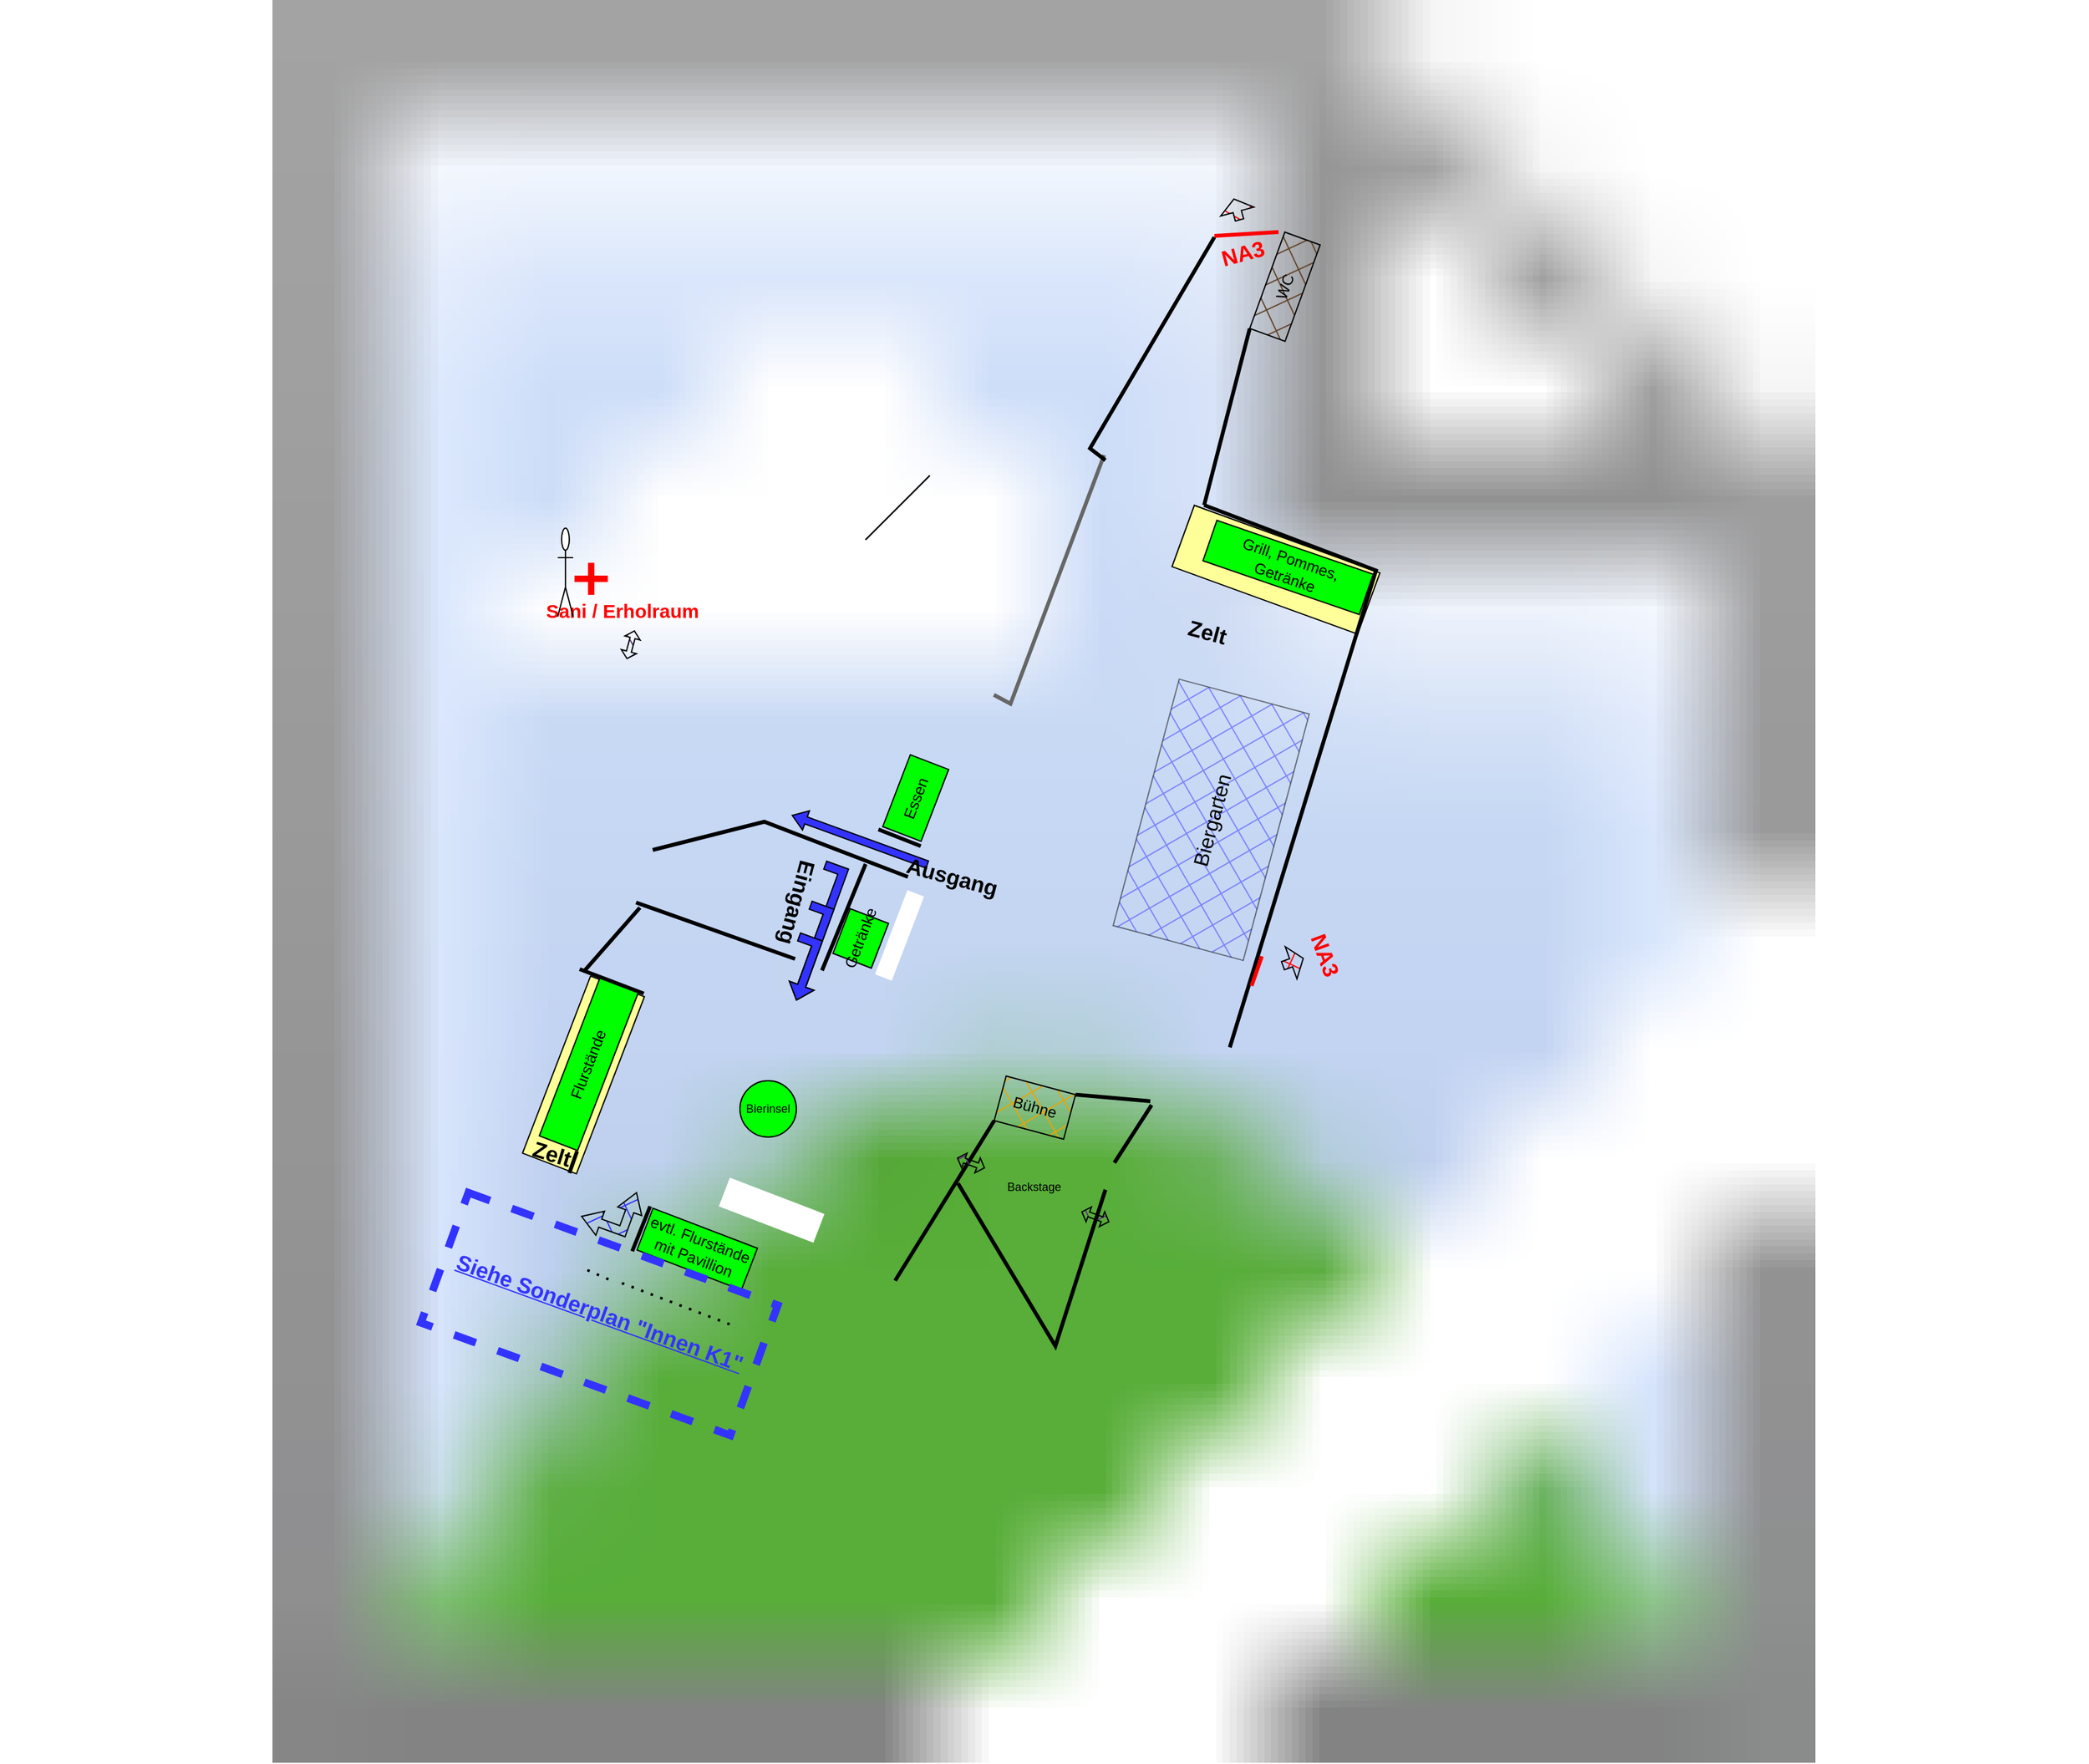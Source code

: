 <mxfile version="19.0.2" type="github">
  <diagram id="Wfs0pKFtCN_PEFJKDJEH" name="Page-1">
    <mxGraphModel dx="1382" dy="774" grid="1" gridSize="1" guides="1" tooltips="1" connect="1" arrows="1" fold="1" page="1" pageScale="1" pageWidth="1654" pageHeight="1169" backgroundImage="{&quot;src&quot;:&quot;https://home.hadiko.de/~joshua.bachmeier/uploads/Lageplan%20Heimfest.jpg&quot;,&quot;width&quot;:&quot;1628&quot;,&quot;height&quot;:&quot;1375&quot;,&quot;x&quot;:0,&quot;y&quot;:0}" math="0" shadow="0">
      <root>
        <mxCell id="0" />
        <mxCell id="1" parent="0" />
        <mxCell id="NUkmJvfwwcGjsjb0By5V-2" value="" style="rounded=0;whiteSpace=wrap;html=1;fontSize=17;rotation=291;fillColor=#FFFF99;direction=west;" parent="1" vertex="1">
          <mxGeometry x="381" y="816" width="148" height="45" as="geometry" />
        </mxCell>
        <mxCell id="NUkmJvfwwcGjsjb0By5V-1" value="" style="rounded=0;whiteSpace=wrap;html=1;fontSize=17;rotation=20;fillColor=#FFFF99;" parent="1" vertex="1">
          <mxGeometry x="918" y="419" width="154" height="50.86" as="geometry" />
        </mxCell>
        <mxCell id="w3jfegyJL3XXw5E8wWUC-4" value="" style="endArrow=none;html=1;rounded=0;strokeColor=default;strokeWidth=3;" parent="1" edge="1">
          <mxGeometry width="50" height="50" relative="1" as="geometry">
            <mxPoint x="496" y="704" as="sourcePoint" />
            <mxPoint x="620" y="748" as="targetPoint" />
          </mxGeometry>
        </mxCell>
        <mxCell id="w3jfegyJL3XXw5E8wWUC-7" value="" style="endArrow=none;html=1;rounded=0;strokeColor=default;strokeWidth=3;" parent="1" edge="1">
          <mxGeometry width="50" height="50" relative="1" as="geometry">
            <mxPoint x="509" y="663" as="sourcePoint" />
            <mxPoint x="708" y="684" as="targetPoint" />
            <Array as="points">
              <mxPoint x="596" y="641" />
            </Array>
          </mxGeometry>
        </mxCell>
        <mxCell id="w3jfegyJL3XXw5E8wWUC-8" value="" style="endArrow=none;html=1;rounded=0;strokeColor=default;strokeWidth=3;" parent="1" edge="1">
          <mxGeometry width="50" height="50" relative="1" as="geometry">
            <mxPoint x="641" y="757" as="sourcePoint" />
            <mxPoint x="675" y="674" as="targetPoint" />
          </mxGeometry>
        </mxCell>
        <mxCell id="w3jfegyJL3XXw5E8wWUC-62" value="" style="endArrow=none;html=1;rounded=0;labelBackgroundColor=none;labelBorderColor=none;fontColor=none;strokeColor=#000000;strokeWidth=3;" parent="1" edge="1">
          <mxGeometry width="50" height="50" relative="1" as="geometry">
            <mxPoint x="939" y="394" as="sourcePoint" />
            <mxPoint x="959" y="817" as="targetPoint" />
            <Array as="points">
              <mxPoint x="1073" y="445" />
            </Array>
          </mxGeometry>
        </mxCell>
        <mxCell id="w3jfegyJL3XXw5E8wWUC-63" value="" style="endArrow=none;html=1;rounded=0;labelBackgroundColor=none;labelBorderColor=none;fontColor=none;strokeColor=#666666;strokeWidth=3;" parent="1" edge="1">
          <mxGeometry width="50" height="50" relative="1" as="geometry">
            <mxPoint x="861" y="355" as="sourcePoint" />
            <mxPoint x="775" y="542" as="targetPoint" />
            <Array as="points">
              <mxPoint x="788" y="549" />
            </Array>
          </mxGeometry>
        </mxCell>
        <mxCell id="w3jfegyJL3XXw5E8wWUC-71" value="" style="endArrow=none;dashed=1;html=1;dashPattern=1 3;strokeWidth=2;rounded=0;labelBackgroundColor=none;labelBorderColor=none;fontColor=none;startArrow=none;" parent="1" edge="1">
          <mxGeometry width="50" height="50" relative="1" as="geometry">
            <mxPoint x="458" y="990.765" as="sourcePoint" />
            <mxPoint x="477" y="999" as="targetPoint" />
          </mxGeometry>
        </mxCell>
        <mxCell id="w3jfegyJL3XXw5E8wWUC-75" value="" style="endArrow=none;html=1;rounded=0;labelBackgroundColor=none;labelBorderColor=none;fontColor=none;strokeColor=#000000;strokeWidth=3;" parent="1" edge="1">
          <mxGeometry width="50" height="50" relative="1" as="geometry">
            <mxPoint x="493" y="976" as="sourcePoint" />
            <mxPoint x="507" y="941" as="targetPoint" />
          </mxGeometry>
        </mxCell>
        <mxCell id="w3jfegyJL3XXw5E8wWUC-76" value="" style="html=1;shadow=0;dashed=0;align=center;verticalAlign=middle;shape=mxgraph.arrows2.bendArrow;dy=3.28;dx=11.74;notch=0;arrowHead=20.2;rounded=0;fontColor=none;fillColor=#3333FF;rotation=110;strokeWidth=1;" parent="1" vertex="1">
          <mxGeometry x="582.73" y="715.12" width="109.76" height="24.99" as="geometry" />
        </mxCell>
        <mxCell id="w3jfegyJL3XXw5E8wWUC-80" value="" style="html=1;shadow=0;dashed=0;align=center;verticalAlign=middle;shape=mxgraph.arrows2.bendArrow;dy=3.28;dx=11.74;notch=0;arrowHead=20.2;rounded=0;fontColor=none;fillColor=#3333FF;rotation=110;strokeWidth=1;" parent="1" vertex="1">
          <mxGeometry x="593.68" y="730.75" width="76.49" height="24.99" as="geometry" />
        </mxCell>
        <mxCell id="w3jfegyJL3XXw5E8wWUC-81" value="" style="html=1;shadow=0;dashed=0;align=center;verticalAlign=middle;shape=mxgraph.arrows2.bendArrow;dy=3.28;dx=11.74;notch=0;arrowHead=20.2;rounded=0;fontColor=none;fillColor=#3333FF;rotation=110;strokeWidth=1;" parent="1" vertex="1">
          <mxGeometry x="602.34" y="743.12" width="50.17" height="24.99" as="geometry" />
        </mxCell>
        <mxCell id="w3jfegyJL3XXw5E8wWUC-82" value="" style="html=1;shadow=0;dashed=0;align=center;verticalAlign=middle;shape=mxgraph.arrows2.arrow;dy=0.64;dx=11.41;flipH=1;notch=0;fontColor=none;strokeWidth=1;fillColor=#3333FF;rotation=20;" parent="1" vertex="1">
          <mxGeometry x="614.43" y="647.21" width="112" height="16" as="geometry" />
        </mxCell>
        <mxCell id="w3jfegyJL3XXw5E8wWUC-83" value="&lt;div&gt;Getränke&lt;/div&gt;" style="rounded=0;whiteSpace=wrap;html=1;fontColor=none;strokeWidth=1;fillColor=#00FF00;rotation=291;" parent="1" vertex="1">
          <mxGeometry x="652.51" y="716" width="37.37" height="32" as="geometry" />
        </mxCell>
        <mxCell id="w3jfegyJL3XXw5E8wWUC-84" value="&lt;div&gt;Essen&lt;br&gt;&lt;/div&gt;" style="rounded=0;whiteSpace=wrap;html=1;fontColor=none;strokeWidth=1;fillColor=#00FF00;rotation=291;" parent="1" vertex="1">
          <mxGeometry x="684.05" y="606.53" width="60" height="32" as="geometry" />
        </mxCell>
        <mxCell id="w3jfegyJL3XXw5E8wWUC-85" value="&lt;div&gt;Flurstände&lt;/div&gt;" style="rounded=0;whiteSpace=wrap;html=1;fontColor=none;strokeWidth=1;fillColor=#00FF00;rotation=291;" parent="1" vertex="1">
          <mxGeometry x="393.15" y="814.14" width="132" height="32" as="geometry" />
        </mxCell>
        <mxCell id="w3jfegyJL3XXw5E8wWUC-86" value="" style="endArrow=none;html=1;rounded=0;labelBackgroundColor=none;labelBorderColor=none;fontColor=none;strokeColor=#000000;strokeWidth=3;" parent="1" edge="1">
          <mxGeometry width="50" height="50" relative="1" as="geometry">
            <mxPoint x="502" y="775" as="sourcePoint" />
            <mxPoint x="452" y="756" as="targetPoint" />
          </mxGeometry>
        </mxCell>
        <mxCell id="w3jfegyJL3XXw5E8wWUC-87" value="" style="endArrow=none;html=1;rounded=0;labelBackgroundColor=none;labelBorderColor=none;fontColor=none;strokeColor=#000000;strokeWidth=3;" parent="1" edge="1">
          <mxGeometry width="50" height="50" relative="1" as="geometry">
            <mxPoint x="444" y="915" as="sourcePoint" />
            <mxPoint x="450" y="898" as="targetPoint" />
          </mxGeometry>
        </mxCell>
        <mxCell id="w3jfegyJL3XXw5E8wWUC-88" value="evtl. Flurstände&lt;br&gt;mit Pavillion" style="rounded=0;whiteSpace=wrap;html=1;fontColor=none;strokeWidth=1;fillColor=#00FF00;rotation=21;" parent="1" vertex="1">
          <mxGeometry x="500.08" y="956.94" width="87.18" height="34.87" as="geometry" />
        </mxCell>
        <mxCell id="w3jfegyJL3XXw5E8wWUC-89" value="&lt;div style=&quot;font-size: 9px&quot;&gt;Bierinsel&lt;/div&gt;" style="ellipse;whiteSpace=wrap;html=1;aspect=fixed;fontColor=default;strokeWidth=1;fillColor=#00FF00;fontSize=10;" parent="1" vertex="1">
          <mxGeometry x="577" y="843" width="44" height="44" as="geometry" />
        </mxCell>
        <mxCell id="w3jfegyJL3XXw5E8wWUC-92" value="&lt;div&gt;Grill, Pommes, Getränke&lt;/div&gt;" style="rounded=0;whiteSpace=wrap;html=1;fontColor=default;strokeWidth=1;fillColor=#00FF00;rotation=19;" parent="1" vertex="1">
          <mxGeometry x="940" y="426" width="128.94" height="33.34" as="geometry" />
        </mxCell>
        <mxCell id="w3jfegyJL3XXw5E8wWUC-98" value="" style="endArrow=none;html=1;rounded=0;labelBackgroundColor=none;labelBorderColor=none;fontColor=default;strokeColor=#000000;strokeWidth=3;exitX=0;exitY=0;exitDx=0;exitDy=0;" parent="1" source="w3jfegyJL3XXw5E8wWUC-112" edge="1">
          <mxGeometry width="50" height="50" relative="1" as="geometry">
            <mxPoint x="833" y="399" as="sourcePoint" />
            <mxPoint x="939" y="394" as="targetPoint" />
            <Array as="points" />
          </mxGeometry>
        </mxCell>
        <mxCell id="w3jfegyJL3XXw5E8wWUC-99" value="" style="endArrow=none;html=1;rounded=0;labelBackgroundColor=none;labelBorderColor=none;fontColor=default;strokeColor=#FF0000;strokeWidth=3;" parent="1" edge="1">
          <mxGeometry width="50" height="50" relative="1" as="geometry">
            <mxPoint x="947" y="184" as="sourcePoint" />
            <mxPoint x="997" y="181" as="targetPoint" />
          </mxGeometry>
        </mxCell>
        <mxCell id="w3jfegyJL3XXw5E8wWUC-100" value="&lt;div&gt;Bühne&lt;/div&gt;" style="rounded=0;whiteSpace=wrap;html=1;glass=0;sketch=0;fillStyle=cross-hatch;fontColor=default;strokeWidth=1;fillColor=#E5A50A;gradientColor=none;rotation=15;" parent="1" vertex="1">
          <mxGeometry x="779" y="846" width="56" height="36" as="geometry" />
        </mxCell>
        <mxCell id="w3jfegyJL3XXw5E8wWUC-101" value="" style="endArrow=none;html=1;rounded=0;labelBackgroundColor=none;labelBorderColor=none;fontColor=default;strokeColor=#000000;strokeWidth=3;exitX=1;exitY=0;exitDx=0;exitDy=0;" parent="1" source="w3jfegyJL3XXw5E8wWUC-100" edge="1">
          <mxGeometry width="50" height="50" relative="1" as="geometry">
            <mxPoint x="566" y="654" as="sourcePoint" />
            <mxPoint x="897" y="859" as="targetPoint" />
          </mxGeometry>
        </mxCell>
        <mxCell id="w3jfegyJL3XXw5E8wWUC-102" value="" style="endArrow=none;html=1;rounded=0;labelBackgroundColor=none;labelBorderColor=none;fontColor=default;strokeColor=#000000;strokeWidth=3;entryX=0;entryY=1;entryDx=0;entryDy=0;" parent="1" target="w3jfegyJL3XXw5E8wWUC-100" edge="1">
          <mxGeometry width="50" height="50" relative="1" as="geometry">
            <mxPoint x="698" y="999" as="sourcePoint" />
            <mxPoint x="616" y="604" as="targetPoint" />
          </mxGeometry>
        </mxCell>
        <mxCell id="w3jfegyJL3XXw5E8wWUC-104" value="" style="html=1;shadow=0;dashed=0;align=center;verticalAlign=middle;shape=mxgraph.arrows2.bendDoubleArrow;dy=3.36;dx=15.43;arrowHead=19.94;rounded=0;glass=0;sketch=0;fillStyle=cross-hatch;fontColor=default;strokeWidth=1;fillColor=#3333FF;gradientColor=none;rotation=200;" parent="1" vertex="1">
          <mxGeometry x="456" y="925" width="43.85" height="42" as="geometry" />
        </mxCell>
        <mxCell id="w3jfegyJL3XXw5E8wWUC-106" value="" style="endArrow=none;dashed=1;html=1;dashPattern=1 3;strokeWidth=2;rounded=0;labelBackgroundColor=none;labelBorderColor=none;fontColor=none;" parent="1" edge="1">
          <mxGeometry width="50" height="50" relative="1" as="geometry">
            <mxPoint x="569" y="1033" as="sourcePoint" />
            <mxPoint x="480" y="999" as="targetPoint" />
          </mxGeometry>
        </mxCell>
        <mxCell id="w3jfegyJL3XXw5E8wWUC-111" value="&lt;div&gt;&lt;font style=&quot;font-size: 16px&quot;&gt;Biergarten&lt;/font&gt;&lt;/div&gt;" style="rounded=0;whiteSpace=wrap;html=1;glass=0;sketch=0;fillStyle=cross-hatch;fontColor=default;strokeWidth=1;fillColor=#3333FF;gradientColor=none;rotation=-75;strokeColor=default;opacity=50;" parent="1" vertex="1">
          <mxGeometry x="845" y="587" width="199" height="105" as="geometry" />
        </mxCell>
        <mxCell id="w3jfegyJL3XXw5E8wWUC-112" value="WC" style="rounded=0;whiteSpace=wrap;html=1;glass=0;sketch=0;fillStyle=cross-hatch;fontColor=default;strokeColor=default;strokeWidth=1;fillColor=#63452C;gradientColor=none;rotation=-70;" parent="1" vertex="1">
          <mxGeometry x="962" y="209.0" width="80" height="29.32" as="geometry" />
        </mxCell>
        <mxCell id="w3jfegyJL3XXw5E8wWUC-117" value="" style="endArrow=none;html=1;rounded=0;labelBackgroundColor=none;labelBorderColor=none;fontColor=default;strokeColor=#000000;strokeWidth=3;" parent="1" edge="1">
          <mxGeometry width="50" height="50" relative="1" as="geometry">
            <mxPoint x="869" y="907" as="sourcePoint" />
            <mxPoint x="898" y="862" as="targetPoint" />
          </mxGeometry>
        </mxCell>
        <mxCell id="w3jfegyJL3XXw5E8wWUC-118" value="" style="endArrow=none;html=1;rounded=0;labelBackgroundColor=none;labelBorderColor=none;fontColor=default;strokeColor=#000000;strokeWidth=3;" parent="1" edge="1">
          <mxGeometry width="50" height="50" relative="1" as="geometry">
            <mxPoint x="747" y="923" as="sourcePoint" />
            <mxPoint x="862" y="928" as="targetPoint" />
            <Array as="points">
              <mxPoint x="823" y="1050" />
            </Array>
          </mxGeometry>
        </mxCell>
        <mxCell id="w3jfegyJL3XXw5E8wWUC-120" value="" style="html=1;shadow=0;dashed=0;align=center;verticalAlign=middle;shape=mxgraph.arrows2.twoWayArrow;dy=0.68;dx=5.67;glass=0;sketch=0;fillStyle=cross-hatch;fontColor=default;strokeColor=default;strokeWidth=1;fillColor=#613583;gradientColor=none;rotation=20;" parent="1" vertex="1">
          <mxGeometry x="843" y="943" width="22.33" height="12.29" as="geometry" />
        </mxCell>
        <mxCell id="w3jfegyJL3XXw5E8wWUC-129" value="" style="html=1;shadow=0;dashed=0;align=center;verticalAlign=middle;shape=mxgraph.arrows2.twoWayArrow;dy=0.68;dx=5.67;glass=0;sketch=0;fillStyle=cross-hatch;fontColor=default;strokeColor=default;strokeWidth=1;fillColor=#613583;gradientColor=none;rotation=20;" parent="1" vertex="1">
          <mxGeometry x="746" y="901" width="22.33" height="12.29" as="geometry" />
        </mxCell>
        <mxCell id="w3jfegyJL3XXw5E8wWUC-151" value="&lt;div&gt;&lt;b&gt;&lt;font style=&quot;font-size: 17px&quot;&gt;Zelt&lt;/font&gt;&lt;/b&gt;&lt;/div&gt;" style="text;html=1;align=center;verticalAlign=middle;resizable=0;points=[];autosize=1;strokeColor=none;fillColor=none;fontSize=9;fontColor=default;rotation=15;" parent="1" vertex="1">
          <mxGeometry x="920" y="484.14" width="41" height="19" as="geometry" />
        </mxCell>
        <mxCell id="w3jfegyJL3XXw5E8wWUC-153" value="&lt;div&gt;Backstage&lt;/div&gt;" style="text;html=1;align=center;verticalAlign=middle;resizable=0;points=[];autosize=1;strokeColor=none;fillColor=none;fontSize=9;fontColor=default;" parent="1" vertex="1">
          <mxGeometry x="779" y="918" width="53" height="16" as="geometry" />
        </mxCell>
        <mxCell id="w3jfegyJL3XXw5E8wWUC-156" value="Sani / Erholraum" style="text;html=1;align=center;verticalAlign=middle;resizable=0;points=[];autosize=1;strokeColor=none;fillColor=none;fontSize=15;fontColor=#FF0000;fontStyle=1" parent="1" vertex="1">
          <mxGeometry x="420" y="464" width="130" height="23" as="geometry" />
        </mxCell>
        <mxCell id="w3jfegyJL3XXw5E8wWUC-160" value="" style="endArrow=none;html=1;rounded=0;labelBackgroundColor=none;labelBorderColor=none;fontSize=9;fontColor=default;strokeColor=#000000;strokeWidth=3;" parent="1" edge="1">
          <mxGeometry width="50" height="50" relative="1" as="geometry">
            <mxPoint x="718" y="660" as="sourcePoint" />
            <mxPoint x="685" y="647" as="targetPoint" />
          </mxGeometry>
        </mxCell>
        <mxCell id="w3jfegyJL3XXw5E8wWUC-241" value="Actor" style="shape=umlActor;verticalLabelPosition=bottom;verticalAlign=top;outlineConnect=0;fontColor=none;html=1;noLabel=1;" parent="1" vertex="1">
          <mxGeometry x="434.94" y="412" width="12" height="69" as="geometry" />
        </mxCell>
        <mxCell id="w3jfegyJL3XXw5E8wWUC-242" value="" style="html=1;shadow=0;dashed=0;align=center;verticalAlign=middle;shape=mxgraph.arrows2.twoWayArrow;dy=0.68;dx=5.67;glass=0;sketch=0;fillStyle=cross-hatch;fontColor=default;strokeColor=default;strokeWidth=1;fillColor=#613583;gradientColor=none;rotation=105;" parent="1" vertex="1">
          <mxGeometry x="480.67" y="496.85" width="22.33" height="12.29" as="geometry" />
        </mxCell>
        <mxCell id="NUkmJvfwwcGjsjb0By5V-5" value="&lt;div&gt;&lt;b&gt;&lt;font style=&quot;font-size: 17px&quot;&gt;Zelt&lt;/font&gt;&lt;/b&gt;&lt;/div&gt;" style="text;html=1;align=center;verticalAlign=middle;resizable=0;points=[];autosize=1;strokeColor=none;fillColor=none;fontSize=9;fontColor=default;rotation=17;" parent="1" vertex="1">
          <mxGeometry x="409.31" y="891" width="41" height="19" as="geometry" />
        </mxCell>
        <mxCell id="NUkmJvfwwcGjsjb0By5V-7" value="&lt;div&gt;&lt;b&gt;&lt;font style=&quot;font-size: 17px&quot;&gt;Ausgang&lt;/font&gt;&lt;/b&gt;&lt;/div&gt;" style="text;html=1;align=center;verticalAlign=middle;resizable=0;points=[];autosize=1;strokeColor=none;fillColor=none;fontSize=9;fontColor=default;rotation=15;" parent="1" vertex="1">
          <mxGeometry x="700" y="675" width="84" height="19" as="geometry" />
        </mxCell>
        <mxCell id="NUkmJvfwwcGjsjb0By5V-9" value="&lt;div&gt;&lt;b&gt;&lt;font style=&quot;font-size: 17px&quot;&gt;Eingang&lt;/font&gt;&lt;/b&gt;&lt;/div&gt;" style="text;html=1;align=center;verticalAlign=middle;resizable=0;points=[];autosize=1;strokeColor=none;fillColor=none;fontSize=9;fontColor=default;rotation=105;" parent="1" vertex="1">
          <mxGeometry x="582" y="694" width="78" height="19" as="geometry" />
        </mxCell>
        <mxCell id="D4YwwgCK-rwBsuPC_7lr-1" value="&lt;div&gt;&lt;b&gt;&lt;font style=&quot;font-size: 17px&quot;&gt;NA3&lt;/font&gt;&lt;/b&gt;&lt;/div&gt;" style="text;html=1;align=center;verticalAlign=middle;resizable=0;points=[];autosize=1;strokeColor=none;fillColor=none;fontSize=9;fontColor=#FF0000;rotation=-15;" parent="1" vertex="1">
          <mxGeometry x="946" y="189" width="45" height="19" as="geometry" />
        </mxCell>
        <mxCell id="D4YwwgCK-rwBsuPC_7lr-6" value="" style="endArrow=none;html=1;rounded=0;labelBackgroundColor=none;labelBorderColor=none;fontColor=default;strokeColor=#000000;strokeWidth=3;" parent="1" edge="1">
          <mxGeometry width="50" height="50" relative="1" as="geometry">
            <mxPoint x="947" y="185" as="sourcePoint" />
            <mxPoint x="862" y="359" as="targetPoint" />
            <Array as="points">
              <mxPoint x="850" y="349.77" />
            </Array>
          </mxGeometry>
        </mxCell>
        <mxCell id="D4YwwgCK-rwBsuPC_7lr-7" value="" style="html=1;shadow=0;dashed=0;align=center;verticalAlign=middle;shape=mxgraph.arrows2.arrow;dy=0.75;dx=10.09;direction=south;notch=0;glass=0;sketch=0;fillStyle=cross-hatch;fontColor=default;strokeColor=default;strokeWidth=1;fillColor=#FF0000;gradientColor=none;rotation=-195;" parent="1" vertex="1">
          <mxGeometry x="951" y="155" width="26.73" height="16.83" as="geometry" />
        </mxCell>
        <mxCell id="D4YwwgCK-rwBsuPC_7lr-9" value="&lt;font style=&quot;font-size: 17px&quot; color=&quot;#3333ff&quot;&gt;&lt;b&gt;&lt;u&gt;Siehe Sonderplan &quot;Innen K1&quot;&lt;/u&gt;&lt;/b&gt;&lt;/font&gt;" style="rounded=0;whiteSpace=wrap;html=1;fontColor=#FF0000;rotation=20;fillColor=none;strokeColor=#3333FF;strokeWidth=6;dashed=1;" parent="1" vertex="1">
          <mxGeometry x="339" y="971" width="256.77" height="108" as="geometry" />
        </mxCell>
        <mxCell id="NjJawy5yZ8ZEdPmJlJTa-1" value="" style="rounded=0;whiteSpace=wrap;html=1;strokeWidth=1;rotation=21;strokeColor=none;" parent="1" vertex="1">
          <mxGeometry x="562.22" y="932" width="79" height="24" as="geometry" />
        </mxCell>
        <mxCell id="NjJawy5yZ8ZEdPmJlJTa-2" value="" style="rounded=0;whiteSpace=wrap;html=1;strokeWidth=1;rotation=21;strokeColor=none;" parent="1" vertex="1">
          <mxGeometry x="694.51" y="694.54" width="13.95" height="70.34" as="geometry" />
        </mxCell>
        <mxCell id="NjJawy5yZ8ZEdPmJlJTa-3" value="" style="shape=cross;whiteSpace=wrap;html=1;fontSize=15;fontColor=#FF0000;fillColor=#FF0000;strokeColor=none;" parent="1" vertex="1">
          <mxGeometry x="448" y="439" width="26" height="25" as="geometry" />
        </mxCell>
        <mxCell id="zEaIrgbPwqwV_-SyikPa-1" value="&lt;div&gt;&lt;b&gt;&lt;font style=&quot;font-size: 17px&quot;&gt;NA3&lt;/font&gt;&lt;/b&gt;&lt;/div&gt;" style="text;html=1;align=center;verticalAlign=middle;resizable=0;points=[];autosize=1;strokeColor=none;fillColor=none;fontSize=9;fontColor=#FF0000;rotation=70;" parent="1" vertex="1">
          <mxGeometry x="1010" y="735" width="45" height="19" as="geometry" />
        </mxCell>
        <mxCell id="zEaIrgbPwqwV_-SyikPa-2" value="" style="html=1;shadow=0;dashed=0;align=center;verticalAlign=middle;shape=mxgraph.arrows2.arrow;dy=0.75;dx=10.09;direction=south;notch=0;glass=0;sketch=0;fillStyle=cross-hatch;fontColor=default;strokeColor=default;strokeWidth=1;fillColor=#FF0000;gradientColor=none;rotation=-110;" parent="1" vertex="1">
          <mxGeometry x="995" y="742" width="26.73" height="16.83" as="geometry" />
        </mxCell>
        <mxCell id="zEaIrgbPwqwV_-SyikPa-3" value="" style="endArrow=none;html=1;rounded=0;labelBackgroundColor=none;labelBorderColor=none;fontColor=default;strokeColor=#FF0000;strokeWidth=3;" parent="1" edge="1">
          <mxGeometry width="50" height="50" relative="1" as="geometry">
            <mxPoint x="976" y="769" as="sourcePoint" />
            <mxPoint x="984" y="746" as="targetPoint" />
          </mxGeometry>
        </mxCell>
        <mxCell id="j9RiTQhC1SYrfNbR4d4D-1" value="" style="endArrow=none;html=1;rounded=0;" edge="1" parent="1">
          <mxGeometry width="50" height="50" relative="1" as="geometry">
            <mxPoint x="675" y="421" as="sourcePoint" />
            <mxPoint x="725" y="371" as="targetPoint" />
          </mxGeometry>
        </mxCell>
        <mxCell id="j9RiTQhC1SYrfNbR4d4D-2" value="" style="endArrow=none;html=1;rounded=0;" edge="1" parent="1">
          <mxGeometry width="50" height="50" relative="1" as="geometry">
            <mxPoint x="675" y="421" as="sourcePoint" />
            <mxPoint x="725" y="371" as="targetPoint" />
          </mxGeometry>
        </mxCell>
        <mxCell id="j9RiTQhC1SYrfNbR4d4D-3" value="" style="endArrow=none;html=1;rounded=0;" edge="1" parent="1">
          <mxGeometry width="50" height="50" relative="1" as="geometry">
            <mxPoint x="675" y="421" as="sourcePoint" />
            <mxPoint x="725" y="371" as="targetPoint" />
          </mxGeometry>
        </mxCell>
        <mxCell id="j9RiTQhC1SYrfNbR4d4D-5" value="" style="endArrow=none;html=1;rounded=0;strokeColor=default;strokeWidth=3;" edge="1" parent="1">
          <mxGeometry width="50" height="50" relative="1" as="geometry">
            <mxPoint x="456" y="757" as="sourcePoint" />
            <mxPoint x="499" y="708" as="targetPoint" />
          </mxGeometry>
        </mxCell>
      </root>
    </mxGraphModel>
  </diagram>
</mxfile>
